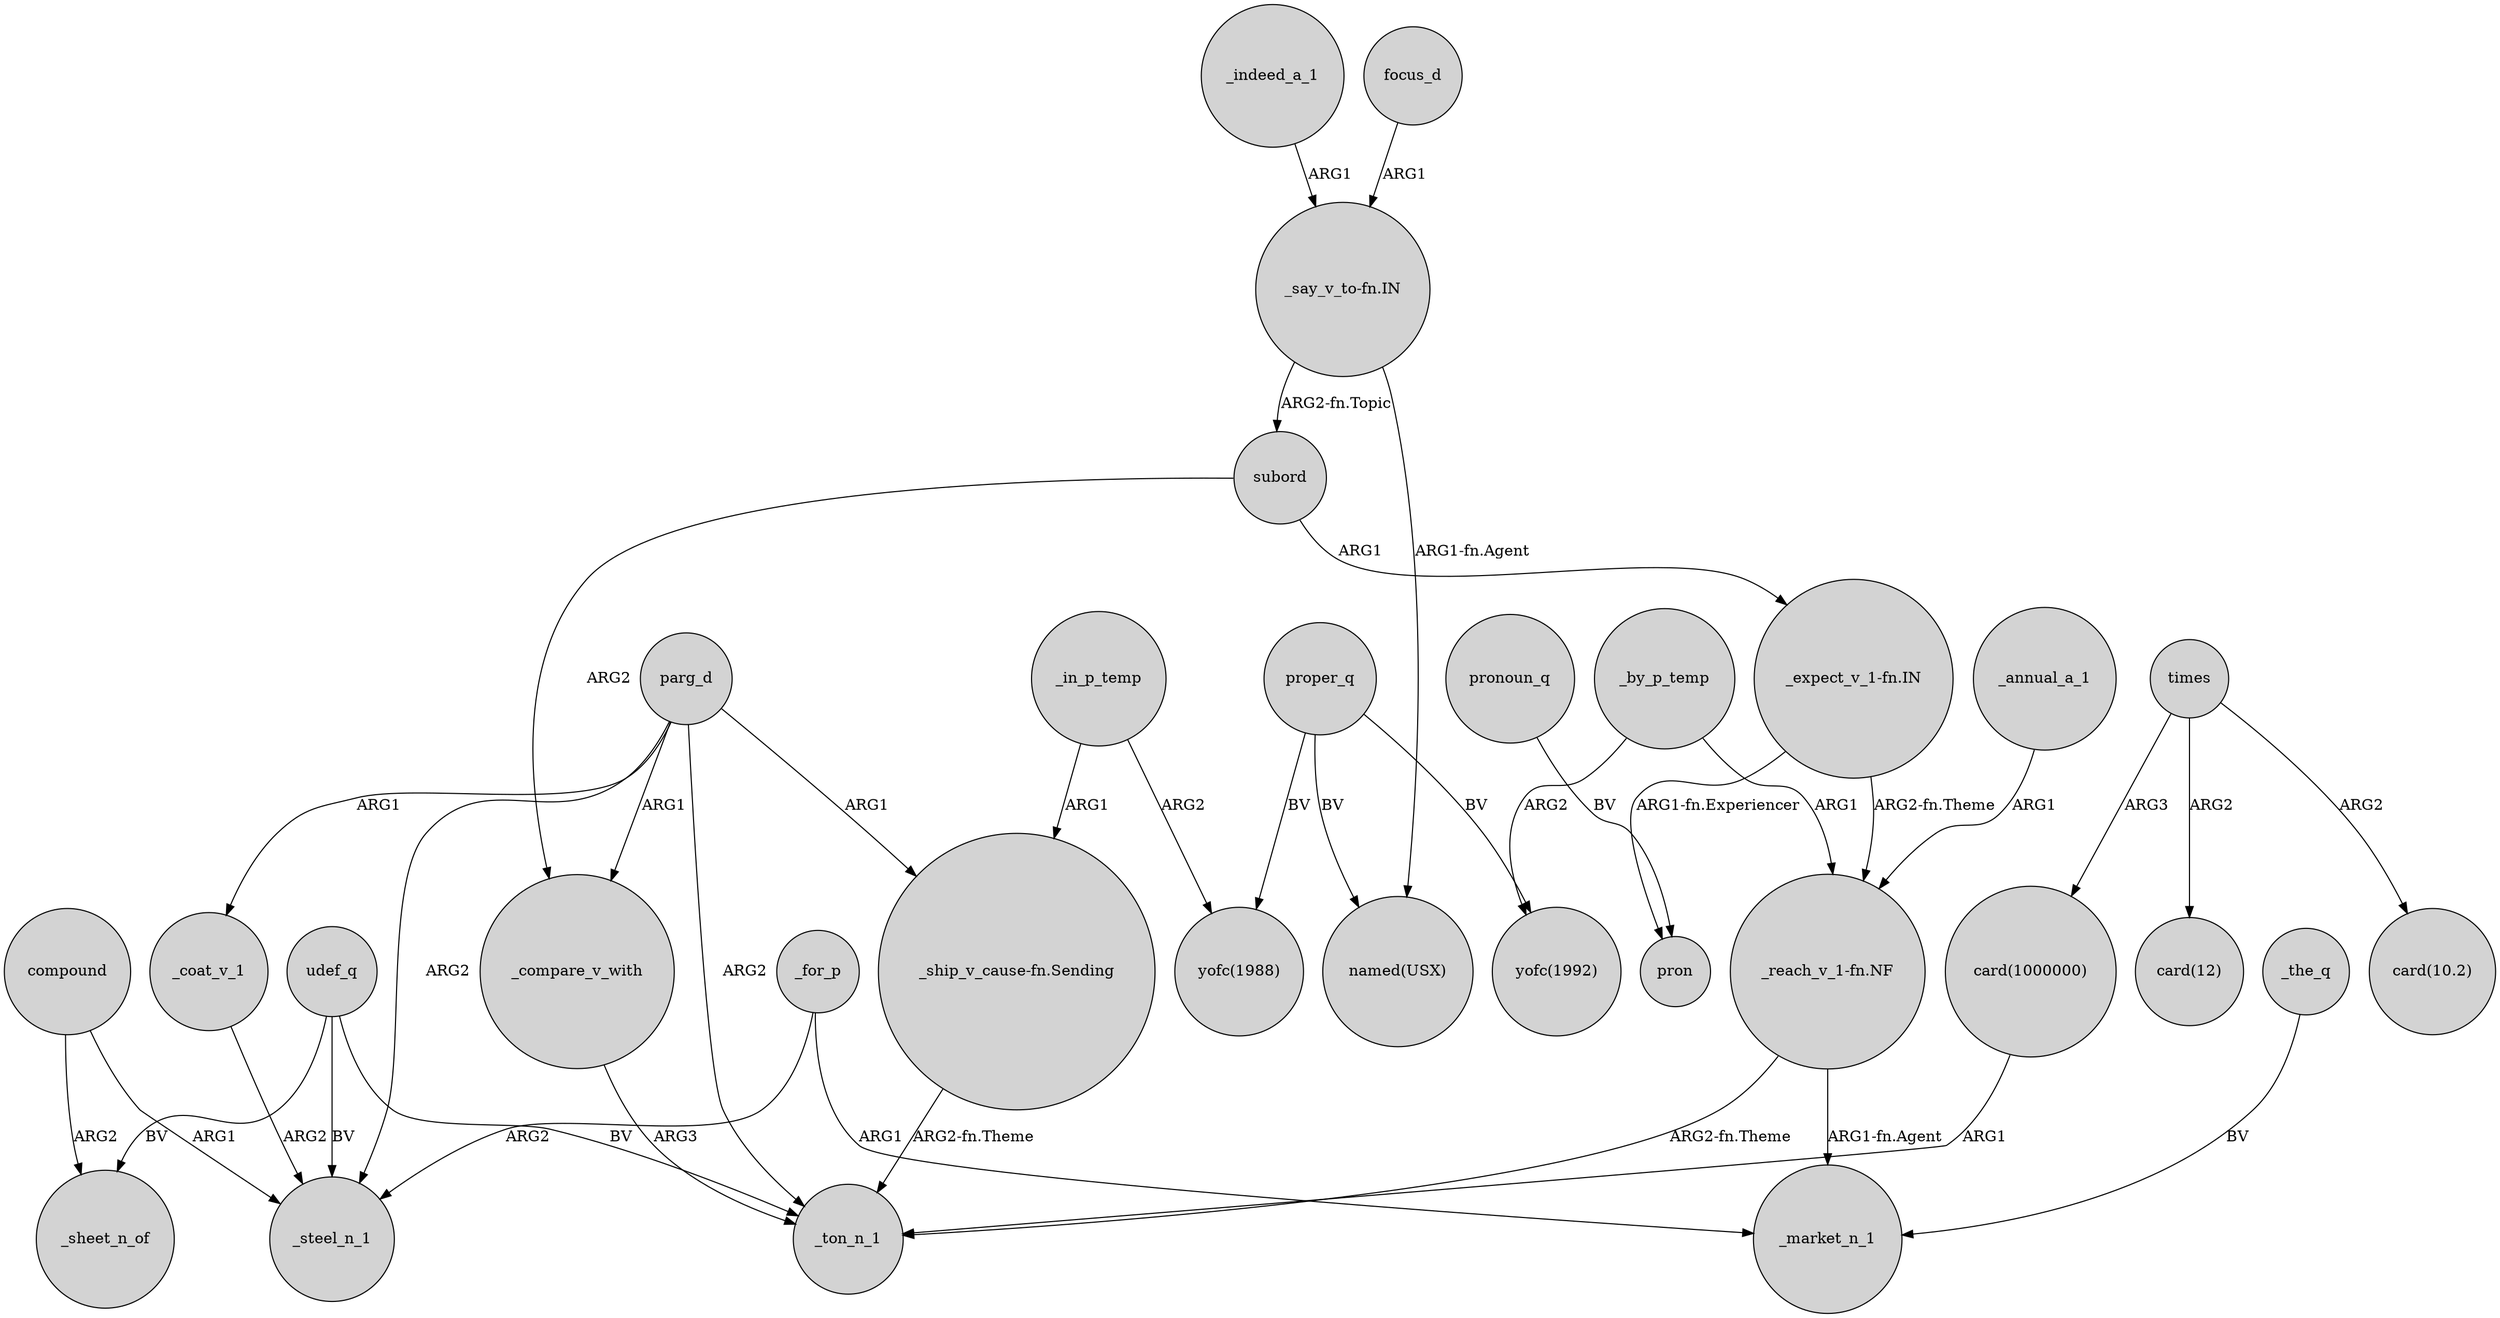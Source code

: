 digraph {
	node [shape=circle style=filled]
	"_ship_v_cause-fn.Sending" -> _ton_n_1 [label="ARG2-fn.Theme"]
	compound -> _steel_n_1 [label=ARG1]
	udef_q -> _sheet_n_of [label=BV]
	subord -> "_expect_v_1-fn.IN" [label=ARG1]
	_in_p_temp -> "_ship_v_cause-fn.Sending" [label=ARG1]
	parg_d -> _steel_n_1 [label=ARG2]
	proper_q -> "yofc(1992)" [label=BV]
	_for_p -> _steel_n_1 [label=ARG2]
	_by_p_temp -> "_reach_v_1-fn.NF" [label=ARG1]
	_in_p_temp -> "yofc(1988)" [label=ARG2]
	parg_d -> _compare_v_with [label=ARG1]
	_for_p -> _market_n_1 [label=ARG1]
	udef_q -> _steel_n_1 [label=BV]
	"_reach_v_1-fn.NF" -> _ton_n_1 [label="ARG2-fn.Theme"]
	parg_d -> "_ship_v_cause-fn.Sending" [label=ARG1]
	pronoun_q -> pron [label=BV]
	parg_d -> _coat_v_1 [label=ARG1]
	"_expect_v_1-fn.IN" -> "_reach_v_1-fn.NF" [label="ARG2-fn.Theme"]
	compound -> _sheet_n_of [label=ARG2]
	"_reach_v_1-fn.NF" -> _market_n_1 [label="ARG1-fn.Agent"]
	times -> "card(12)" [label=ARG2]
	times -> "card(1000000)" [label=ARG3]
	parg_d -> _ton_n_1 [label=ARG2]
	proper_q -> "yofc(1988)" [label=BV]
	proper_q -> "named(USX)" [label=BV]
	"_say_v_to-fn.IN" -> subord [label="ARG2-fn.Topic"]
	_indeed_a_1 -> "_say_v_to-fn.IN" [label=ARG1]
	times -> "card(10.2)" [label=ARG2]
	"_expect_v_1-fn.IN" -> pron [label="ARG1-fn.Experiencer"]
	_annual_a_1 -> "_reach_v_1-fn.NF" [label=ARG1]
	subord -> _compare_v_with [label=ARG2]
	_by_p_temp -> "yofc(1992)" [label=ARG2]
	_compare_v_with -> _ton_n_1 [label=ARG3]
	"_say_v_to-fn.IN" -> "named(USX)" [label="ARG1-fn.Agent"]
	"card(1000000)" -> _ton_n_1 [label=ARG1]
	_the_q -> _market_n_1 [label=BV]
	udef_q -> _ton_n_1 [label=BV]
	focus_d -> "_say_v_to-fn.IN" [label=ARG1]
	_coat_v_1 -> _steel_n_1 [label=ARG2]
}
